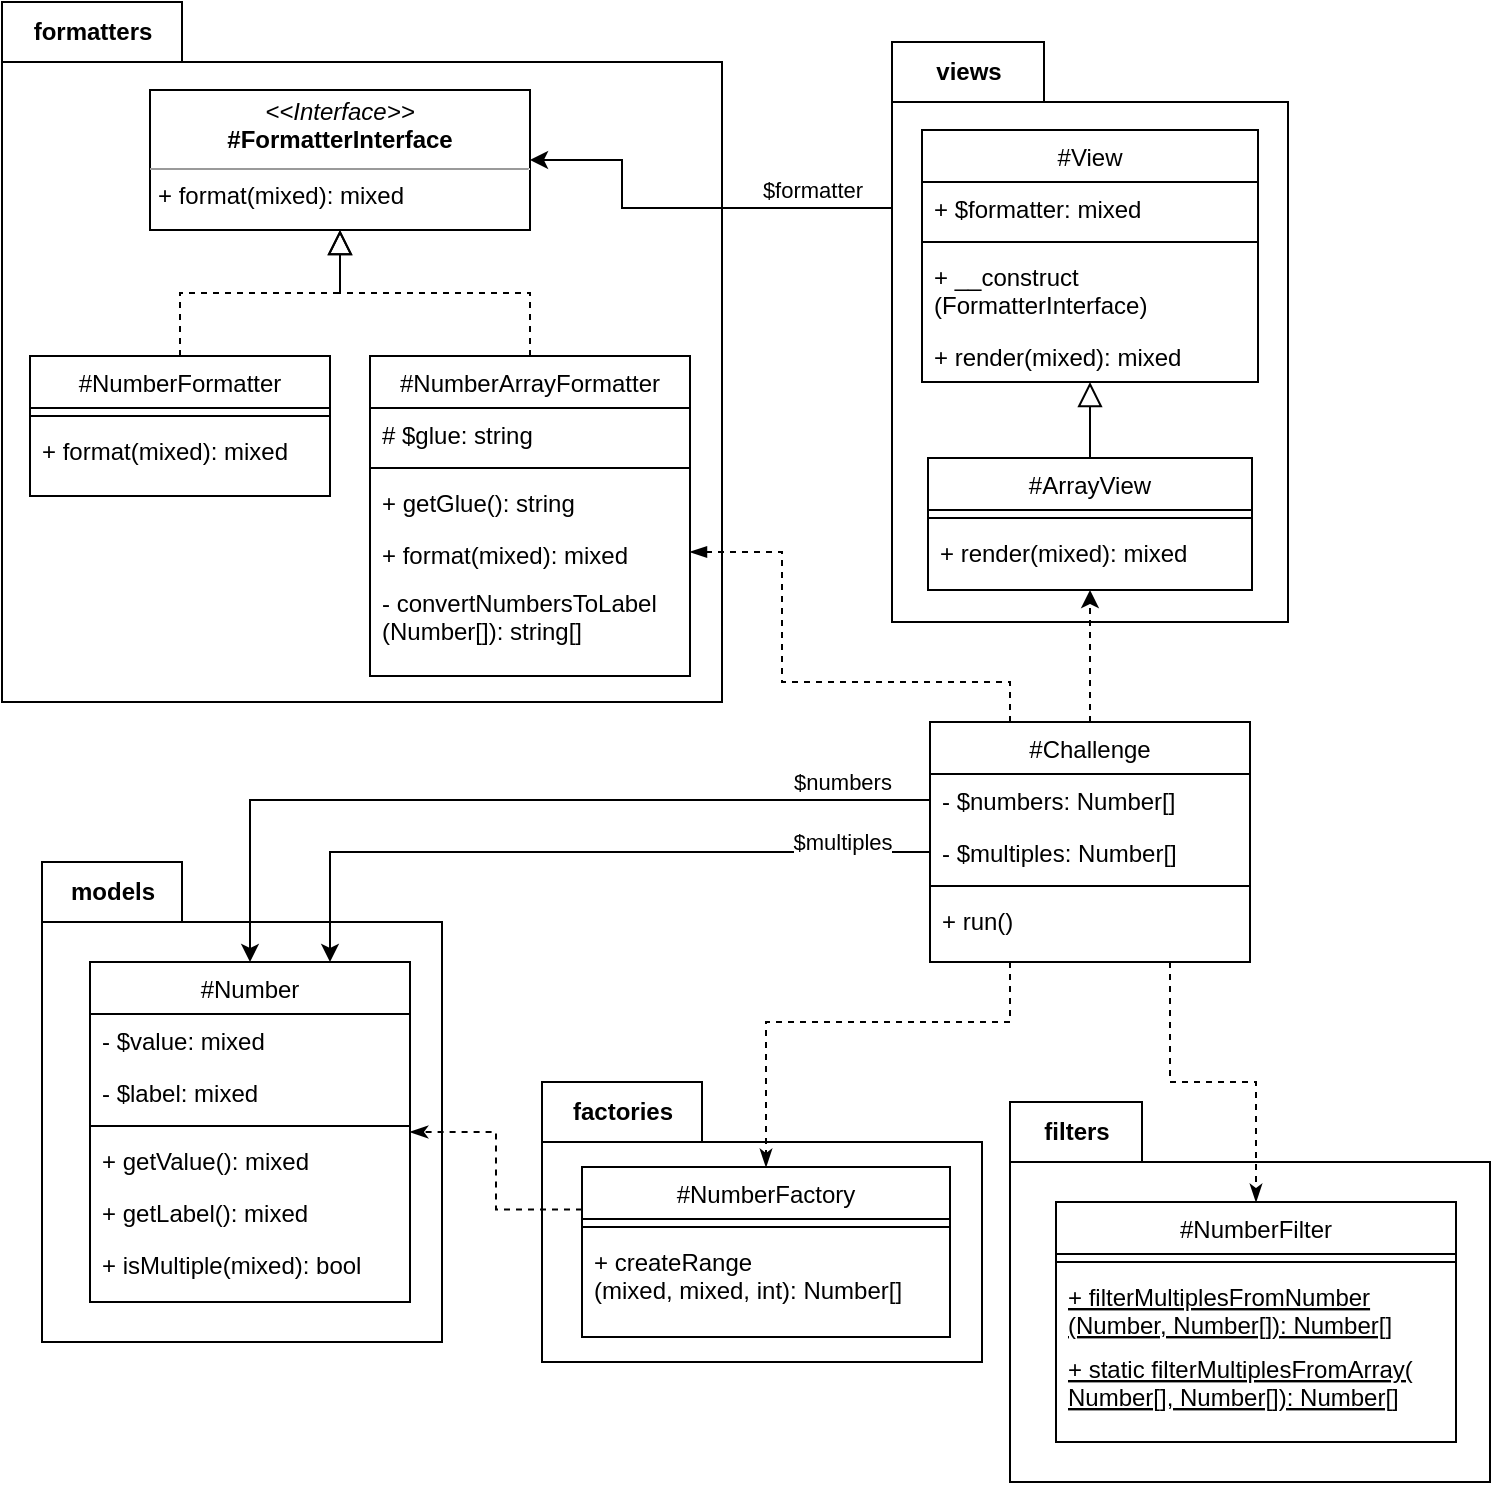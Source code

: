 <mxfile version="13.10.0" type="embed">
    <diagram id="C5RBs43oDa-KdzZeNtuy" name="Page-1">
        <mxGraphModel dx="727" dy="907" grid="1" gridSize="10" guides="1" tooltips="1" connect="1" arrows="1" fold="1" page="1" pageScale="1" pageWidth="827" pageHeight="1169" math="0" shadow="0">
            <root>
                <mxCell id="WIyWlLk6GJQsqaUBKTNV-0"/>
                <mxCell id="WIyWlLk6GJQsqaUBKTNV-1" parent="WIyWlLk6GJQsqaUBKTNV-0"/>
                <mxCell id="zkfFHV4jXpPFQw0GAbJ--17" value="#Challenge" style="swimlane;fontStyle=0;align=center;verticalAlign=top;childLayout=stackLayout;horizontal=1;startSize=26;horizontalStack=0;resizeParent=1;resizeLast=0;collapsible=1;marginBottom=0;rounded=0;shadow=0;strokeWidth=1;" parent="WIyWlLk6GJQsqaUBKTNV-1" vertex="1">
                    <mxGeometry x="504" y="370" width="160" height="120" as="geometry">
                        <mxRectangle x="550" y="140" width="160" height="26" as="alternateBounds"/>
                    </mxGeometry>
                </mxCell>
                <mxCell id="zkfFHV4jXpPFQw0GAbJ--21" value="- $numbers: Number[]" style="text;align=left;verticalAlign=top;spacingLeft=4;spacingRight=4;overflow=hidden;rotatable=0;points=[[0,0.5],[1,0.5]];portConstraint=eastwest;rounded=0;shadow=0;html=0;" parent="zkfFHV4jXpPFQw0GAbJ--17" vertex="1">
                    <mxGeometry y="26" width="160" height="26" as="geometry"/>
                </mxCell>
                <mxCell id="zkfFHV4jXpPFQw0GAbJ--22" value="- $multiples: Number[]" style="text;align=left;verticalAlign=top;spacingLeft=4;spacingRight=4;overflow=hidden;rotatable=0;points=[[0,0.5],[1,0.5]];portConstraint=eastwest;rounded=0;shadow=0;html=0;" parent="zkfFHV4jXpPFQw0GAbJ--17" vertex="1">
                    <mxGeometry y="52" width="160" height="26" as="geometry"/>
                </mxCell>
                <mxCell id="zkfFHV4jXpPFQw0GAbJ--23" value="" style="line;html=1;strokeWidth=1;align=left;verticalAlign=middle;spacingTop=-1;spacingLeft=3;spacingRight=3;rotatable=0;labelPosition=right;points=[];portConstraint=eastwest;" parent="zkfFHV4jXpPFQw0GAbJ--17" vertex="1">
                    <mxGeometry y="78" width="160" height="8" as="geometry"/>
                </mxCell>
                <mxCell id="zkfFHV4jXpPFQw0GAbJ--24" value="+ run()" style="text;align=left;verticalAlign=top;spacingLeft=4;spacingRight=4;overflow=hidden;rotatable=0;points=[[0,0.5],[1,0.5]];portConstraint=eastwest;" parent="zkfFHV4jXpPFQw0GAbJ--17" vertex="1">
                    <mxGeometry y="86" width="160" height="26" as="geometry"/>
                </mxCell>
                <mxCell id="39" value="" style="group" vertex="1" connectable="0" parent="WIyWlLk6GJQsqaUBKTNV-1">
                    <mxGeometry x="310" y="550" width="220" height="140" as="geometry"/>
                </mxCell>
                <mxCell id="35" value="factories" style="shape=folder;fontStyle=1;tabWidth=80;tabHeight=30;tabPosition=left;html=1;boundedLbl=1;labelInHeader=1;container=0;" vertex="1" parent="39">
                    <mxGeometry width="220" height="140" as="geometry"/>
                </mxCell>
                <mxCell id="12" value="#NumberFactory" style="swimlane;fontStyle=0;align=center;verticalAlign=top;childLayout=stackLayout;horizontal=1;startSize=26;horizontalStack=0;resizeParent=1;resizeLast=0;collapsible=1;marginBottom=0;rounded=0;shadow=0;strokeWidth=1;" parent="39" vertex="1">
                    <mxGeometry x="20" y="42.5" width="184" height="85" as="geometry">
                        <mxRectangle x="230" y="140" width="160" height="26" as="alternateBounds"/>
                    </mxGeometry>
                </mxCell>
                <mxCell id="14" value="" style="line;html=1;strokeWidth=1;align=left;verticalAlign=middle;spacingTop=-1;spacingLeft=3;spacingRight=3;rotatable=0;labelPosition=right;points=[];portConstraint=eastwest;" parent="12" vertex="1">
                    <mxGeometry y="26" width="184" height="8" as="geometry"/>
                </mxCell>
                <mxCell id="15" value="+ createRange&#10;(mixed, mixed, int): Number[]" style="text;align=left;verticalAlign=top;spacingLeft=4;spacingRight=4;overflow=hidden;rotatable=0;points=[[0,0.5],[1,0.5]];portConstraint=eastwest;" parent="12" vertex="1">
                    <mxGeometry y="34" width="184" height="36" as="geometry"/>
                </mxCell>
                <mxCell id="17" style="edgeStyle=orthogonalEdgeStyle;rounded=0;orthogonalLoop=1;jettySize=auto;html=1;dashed=1;endArrow=classicThin;endFill=1;strokeWidth=1;entryX=0.5;entryY=0;entryDx=0;entryDy=0;" parent="WIyWlLk6GJQsqaUBKTNV-1" target="12" edge="1">
                    <mxGeometry relative="1" as="geometry">
                        <mxPoint x="544" y="490" as="sourcePoint"/>
                        <mxPoint x="414" y="540" as="targetPoint"/>
                        <Array as="points">
                            <mxPoint x="544" y="520"/>
                            <mxPoint x="422" y="520"/>
                        </Array>
                    </mxGeometry>
                </mxCell>
                <mxCell id="42" value="" style="group" vertex="1" connectable="0" parent="WIyWlLk6GJQsqaUBKTNV-1">
                    <mxGeometry x="544" y="560" width="240" height="190" as="geometry"/>
                </mxCell>
                <mxCell id="40" value="filters" style="shape=folder;fontStyle=1;tabWidth=66;tabHeight=30;tabPosition=left;html=1;boundedLbl=1;labelInHeader=1;" vertex="1" parent="42">
                    <mxGeometry width="240" height="190" as="geometry"/>
                </mxCell>
                <mxCell id="gjapZwtdhgbYDjBmPbfs-17" value="#NumberFilter" style="swimlane;fontStyle=0;align=center;verticalAlign=top;childLayout=stackLayout;horizontal=1;startSize=26;horizontalStack=0;resizeParent=1;resizeLast=0;collapsible=1;marginBottom=0;rounded=0;shadow=0;strokeWidth=1;" parent="42" vertex="1">
                    <mxGeometry x="23" y="50" width="200" height="120" as="geometry">
                        <mxRectangle x="230" y="140" width="160" height="26" as="alternateBounds"/>
                    </mxGeometry>
                </mxCell>
                <mxCell id="gjapZwtdhgbYDjBmPbfs-19" value="" style="line;html=1;strokeWidth=1;align=left;verticalAlign=middle;spacingTop=-1;spacingLeft=3;spacingRight=3;rotatable=0;labelPosition=right;points=[];portConstraint=eastwest;" parent="gjapZwtdhgbYDjBmPbfs-17" vertex="1">
                    <mxGeometry y="26" width="200" height="8" as="geometry"/>
                </mxCell>
                <mxCell id="gjapZwtdhgbYDjBmPbfs-20" value="+ filterMultiplesFromNumber&#10;(Number, Number[]): Number[]" style="text;align=left;verticalAlign=top;spacingLeft=4;spacingRight=4;overflow=hidden;rotatable=0;points=[[0,0.5],[1,0.5]];portConstraint=eastwest;fontStyle=4" parent="gjapZwtdhgbYDjBmPbfs-17" vertex="1">
                    <mxGeometry y="34" width="200" height="36" as="geometry"/>
                </mxCell>
                <mxCell id="gjapZwtdhgbYDjBmPbfs-21" value="+ static filterMultiplesFromArray(&#10;Number[], Number[]): Number[]" style="text;align=left;verticalAlign=top;spacingLeft=4;spacingRight=4;overflow=hidden;rotatable=0;points=[[0,0.5],[1,0.5]];portConstraint=eastwest;fontStyle=4" parent="gjapZwtdhgbYDjBmPbfs-17" vertex="1">
                    <mxGeometry y="70" width="200" height="40" as="geometry"/>
                </mxCell>
                <mxCell id="gjapZwtdhgbYDjBmPbfs-26" style="edgeStyle=orthogonalEdgeStyle;rounded=0;orthogonalLoop=1;jettySize=auto;html=1;dashed=1;endArrow=classicThin;endFill=1;strokeWidth=1;entryX=0.5;entryY=0;entryDx=0;entryDy=0;exitX=0.75;exitY=1;exitDx=0;exitDy=0;" parent="WIyWlLk6GJQsqaUBKTNV-1" source="zkfFHV4jXpPFQw0GAbJ--17" target="gjapZwtdhgbYDjBmPbfs-17" edge="1">
                    <mxGeometry relative="1" as="geometry"/>
                </mxCell>
                <mxCell id="50" value="" style="group" vertex="1" connectable="0" parent="WIyWlLk6GJQsqaUBKTNV-1">
                    <mxGeometry x="40" y="10" width="360" height="350" as="geometry"/>
                </mxCell>
                <mxCell id="43" value="formatters" style="shape=folder;fontStyle=1;tabWidth=90;tabHeight=30;tabPosition=left;html=1;boundedLbl=1;labelInHeader=1;" vertex="1" parent="50">
                    <mxGeometry width="360" height="350" as="geometry"/>
                </mxCell>
                <mxCell id="gjapZwtdhgbYDjBmPbfs-0" value="#NumberFormatter" style="swimlane;fontStyle=0;align=center;verticalAlign=top;childLayout=stackLayout;horizontal=1;startSize=26;horizontalStack=0;resizeParent=1;resizeLast=0;collapsible=1;marginBottom=0;rounded=0;shadow=0;strokeWidth=1;" parent="50" vertex="1">
                    <mxGeometry x="14" y="177" width="150" height="70" as="geometry">
                        <mxRectangle x="550" y="140" width="160" height="26" as="alternateBounds"/>
                    </mxGeometry>
                </mxCell>
                <mxCell id="gjapZwtdhgbYDjBmPbfs-3" value="" style="line;html=1;strokeWidth=1;align=left;verticalAlign=middle;spacingTop=-1;spacingLeft=3;spacingRight=3;rotatable=0;labelPosition=right;points=[];portConstraint=eastwest;" parent="gjapZwtdhgbYDjBmPbfs-0" vertex="1">
                    <mxGeometry y="26" width="150" height="8" as="geometry"/>
                </mxCell>
                <mxCell id="gjapZwtdhgbYDjBmPbfs-4" value="+ format(mixed): mixed" style="text;align=left;verticalAlign=top;spacingLeft=4;spacingRight=4;overflow=hidden;rotatable=0;points=[[0,0.5],[1,0.5]];portConstraint=eastwest;" parent="gjapZwtdhgbYDjBmPbfs-0" vertex="1">
                    <mxGeometry y="34" width="150" height="26" as="geometry"/>
                </mxCell>
                <mxCell id="0" value="&lt;p style=&quot;margin: 0px ; margin-top: 4px ; text-align: center&quot;&gt;&lt;i&gt;&amp;lt;&amp;lt;Interface&amp;gt;&amp;gt;&lt;/i&gt;&lt;br&gt;&lt;b&gt;#&lt;/b&gt;&lt;b&gt;FormatterInterface&lt;/b&gt;&lt;/p&gt;&lt;hr size=&quot;1&quot;&gt;&lt;p style=&quot;margin: 0px ; margin-left: 4px&quot;&gt;&lt;/p&gt;&lt;p style=&quot;margin: 0px ; margin-left: 4px&quot;&gt;+ format(mixed): mixed&lt;/p&gt;" style="verticalAlign=top;align=left;overflow=fill;fontSize=12;fontFamily=Helvetica;html=1;" parent="50" vertex="1">
                    <mxGeometry x="74" y="44" width="190" height="70" as="geometry"/>
                </mxCell>
                <mxCell id="1" value="#NumberArrayFormatter" style="swimlane;fontStyle=0;align=center;verticalAlign=top;childLayout=stackLayout;horizontal=1;startSize=26;horizontalStack=0;resizeParent=1;resizeLast=0;collapsible=1;marginBottom=0;rounded=0;shadow=0;strokeWidth=1;" parent="50" vertex="1">
                    <mxGeometry x="184" y="177" width="160" height="160" as="geometry">
                        <mxRectangle x="550" y="140" width="160" height="26" as="alternateBounds"/>
                    </mxGeometry>
                </mxCell>
                <mxCell id="5" value="# $glue: string" style="text;align=left;verticalAlign=top;spacingLeft=4;spacingRight=4;overflow=hidden;rotatable=0;points=[[0,0.5],[1,0.5]];portConstraint=eastwest;" parent="1" vertex="1">
                    <mxGeometry y="26" width="160" height="26" as="geometry"/>
                </mxCell>
                <mxCell id="2" value="" style="line;html=1;strokeWidth=1;align=left;verticalAlign=middle;spacingTop=-1;spacingLeft=3;spacingRight=3;rotatable=0;labelPosition=right;points=[];portConstraint=eastwest;" parent="1" vertex="1">
                    <mxGeometry y="52" width="160" height="8" as="geometry"/>
                </mxCell>
                <mxCell id="3" value="+ getGlue(): string" style="text;align=left;verticalAlign=top;spacingLeft=4;spacingRight=4;overflow=hidden;rotatable=0;points=[[0,0.5],[1,0.5]];portConstraint=eastwest;" parent="1" vertex="1">
                    <mxGeometry y="60" width="160" height="26" as="geometry"/>
                </mxCell>
                <mxCell id="6" value="+ format(mixed): mixed" style="text;align=left;verticalAlign=top;spacingLeft=4;spacingRight=4;overflow=hidden;rotatable=0;points=[[0,0.5],[1,0.5]];portConstraint=eastwest;" parent="1" vertex="1">
                    <mxGeometry y="86" width="160" height="24" as="geometry"/>
                </mxCell>
                <mxCell id="7" value="- convertNumbersToLabel&#10;(Number[]): string[]" style="text;align=left;verticalAlign=top;spacingLeft=4;spacingRight=4;overflow=hidden;rotatable=0;points=[[0,0.5],[1,0.5]];portConstraint=eastwest;" parent="1" vertex="1">
                    <mxGeometry y="110" width="160" height="40" as="geometry"/>
                </mxCell>
                <mxCell id="gjapZwtdhgbYDjBmPbfs-16" value="" style="endArrow=block;endSize=10;endFill=0;shadow=0;strokeWidth=1;rounded=0;edgeStyle=elbowEdgeStyle;elbow=vertical;entryX=0.5;entryY=1;entryDx=0;entryDy=0;dashed=1;" parent="50" source="gjapZwtdhgbYDjBmPbfs-0" target="0" edge="1">
                    <mxGeometry width="160" relative="1" as="geometry">
                        <mxPoint x="254" y="220" as="sourcePoint"/>
                        <mxPoint x="254" y="130" as="targetPoint"/>
                    </mxGeometry>
                </mxCell>
                <mxCell id="8" value="" style="endArrow=block;endSize=10;endFill=0;shadow=0;strokeWidth=1;rounded=0;edgeStyle=elbowEdgeStyle;elbow=vertical;dashed=1;exitX=0.5;exitY=0;exitDx=0;exitDy=0;entryX=0.5;entryY=1;entryDx=0;entryDy=0;" parent="50" source="1" target="0" edge="1">
                    <mxGeometry width="160" relative="1" as="geometry">
                        <mxPoint x="109" y="200" as="sourcePoint"/>
                        <mxPoint x="244" y="160" as="targetPoint"/>
                    </mxGeometry>
                </mxCell>
                <mxCell id="gjapZwtdhgbYDjBmPbfs-6" value="$formatter" style="edgeStyle=orthogonalEdgeStyle;rounded=0;orthogonalLoop=1;jettySize=auto;html=1;exitX=0;exitY=0.5;exitDx=0;exitDy=0;entryX=1;entryY=0.5;entryDx=0;entryDy=0;" parent="WIyWlLk6GJQsqaUBKTNV-1" source="zkfFHV4jXpPFQw0GAbJ--1" target="0" edge="1">
                    <mxGeometry x="-0.5" y="-9" relative="1" as="geometry">
                        <Array as="points">
                            <mxPoint x="350" y="113"/>
                            <mxPoint x="350" y="89"/>
                        </Array>
                        <mxPoint as="offset"/>
                    </mxGeometry>
                </mxCell>
                <mxCell id="10" style="edgeStyle=orthogonalEdgeStyle;rounded=0;orthogonalLoop=1;jettySize=auto;html=1;entryX=1;entryY=0.5;entryDx=0;entryDy=0;dashed=1;endArrow=blockThin;endFill=1;strokeWidth=1;exitX=0.25;exitY=0;exitDx=0;exitDy=0;" parent="WIyWlLk6GJQsqaUBKTNV-1" source="zkfFHV4jXpPFQw0GAbJ--17" target="6" edge="1">
                    <mxGeometry relative="1" as="geometry">
                        <mxPoint x="454" y="330" as="sourcePoint"/>
                        <mxPoint x="487" y="290" as="targetPoint"/>
                        <Array as="points">
                            <mxPoint x="544" y="350"/>
                            <mxPoint x="430" y="350"/>
                            <mxPoint x="430" y="285"/>
                        </Array>
                    </mxGeometry>
                </mxCell>
                <mxCell id="57" value="" style="group" vertex="1" connectable="0" parent="WIyWlLk6GJQsqaUBKTNV-1">
                    <mxGeometry x="60" y="440" width="200" height="240" as="geometry"/>
                </mxCell>
                <mxCell id="54" value="models" style="shape=folder;fontStyle=1;tabWidth=70;tabHeight=30;tabPosition=left;html=1;boundedLbl=1;labelInHeader=1;" vertex="1" parent="57">
                    <mxGeometry width="200" height="240" as="geometry"/>
                </mxCell>
                <mxCell id="21" value="#Number" style="swimlane;fontStyle=0;align=center;verticalAlign=top;childLayout=stackLayout;horizontal=1;startSize=26;horizontalStack=0;resizeParent=1;resizeLast=0;collapsible=1;marginBottom=0;rounded=0;shadow=0;strokeWidth=1;" parent="57" vertex="1">
                    <mxGeometry x="24" y="50" width="160" height="170" as="geometry">
                        <mxRectangle x="550" y="140" width="160" height="26" as="alternateBounds"/>
                    </mxGeometry>
                </mxCell>
                <mxCell id="22" value="- $value: mixed" style="text;align=left;verticalAlign=top;spacingLeft=4;spacingRight=4;overflow=hidden;rotatable=0;points=[[0,0.5],[1,0.5]];portConstraint=eastwest;rounded=0;shadow=0;html=0;" parent="21" vertex="1">
                    <mxGeometry y="26" width="160" height="26" as="geometry"/>
                </mxCell>
                <mxCell id="23" value="- $label: mixed" style="text;align=left;verticalAlign=top;spacingLeft=4;spacingRight=4;overflow=hidden;rotatable=0;points=[[0,0.5],[1,0.5]];portConstraint=eastwest;rounded=0;shadow=0;html=0;" parent="21" vertex="1">
                    <mxGeometry y="52" width="160" height="26" as="geometry"/>
                </mxCell>
                <mxCell id="24" value="" style="line;html=1;strokeWidth=1;align=left;verticalAlign=middle;spacingTop=-1;spacingLeft=3;spacingRight=3;rotatable=0;labelPosition=right;points=[];portConstraint=eastwest;" parent="21" vertex="1">
                    <mxGeometry y="78" width="160" height="8" as="geometry"/>
                </mxCell>
                <mxCell id="25" value="+ getValue(): mixed" style="text;align=left;verticalAlign=top;spacingLeft=4;spacingRight=4;overflow=hidden;rotatable=0;points=[[0,0.5],[1,0.5]];portConstraint=eastwest;" parent="21" vertex="1">
                    <mxGeometry y="86" width="160" height="26" as="geometry"/>
                </mxCell>
                <mxCell id="26" value="+ getLabel(): mixed" style="text;align=left;verticalAlign=top;spacingLeft=4;spacingRight=4;overflow=hidden;rotatable=0;points=[[0,0.5],[1,0.5]];portConstraint=eastwest;" parent="21" vertex="1">
                    <mxGeometry y="112" width="160" height="26" as="geometry"/>
                </mxCell>
                <mxCell id="27" value="+ isMultiple(mixed): bool" style="text;align=left;verticalAlign=top;spacingLeft=4;spacingRight=4;overflow=hidden;rotatable=0;points=[[0,0.5],[1,0.5]];portConstraint=eastwest;" parent="21" vertex="1">
                    <mxGeometry y="138" width="160" height="26" as="geometry"/>
                </mxCell>
                <mxCell id="28" value="$numbers" style="edgeStyle=orthogonalEdgeStyle;rounded=0;orthogonalLoop=1;jettySize=auto;html=1;exitX=0;exitY=0.5;exitDx=0;exitDy=0;entryX=0.5;entryY=0;entryDx=0;entryDy=0;" parent="WIyWlLk6GJQsqaUBKTNV-1" source="zkfFHV4jXpPFQw0GAbJ--21" target="21" edge="1">
                    <mxGeometry x="-0.791" y="-9" relative="1" as="geometry">
                        <mxPoint x="434" y="430" as="sourcePoint"/>
                        <mxPoint x="254" y="460" as="targetPoint"/>
                        <Array as="points">
                            <mxPoint x="164" y="409"/>
                        </Array>
                        <mxPoint as="offset"/>
                    </mxGeometry>
                </mxCell>
                <mxCell id="30" value="$multiples" style="edgeStyle=orthogonalEdgeStyle;rounded=0;orthogonalLoop=1;jettySize=auto;html=1;exitX=0;exitY=0.5;exitDx=0;exitDy=0;entryX=0.75;entryY=0;entryDx=0;entryDy=0;" parent="WIyWlLk6GJQsqaUBKTNV-1" source="zkfFHV4jXpPFQw0GAbJ--22" target="21" edge="1">
                    <mxGeometry x="-0.752" y="-5" relative="1" as="geometry">
                        <mxPoint x="454" y="390" as="sourcePoint"/>
                        <mxPoint x="114" y="531" as="targetPoint"/>
                        <Array as="points">
                            <mxPoint x="204" y="435"/>
                        </Array>
                        <mxPoint as="offset"/>
                    </mxGeometry>
                </mxCell>
                <mxCell id="32" style="edgeStyle=orthogonalEdgeStyle;rounded=0;orthogonalLoop=1;jettySize=auto;html=1;dashed=1;endArrow=classicThin;endFill=1;strokeWidth=1;exitX=0;exitY=0.25;exitDx=0;exitDy=0;" edge="1" parent="WIyWlLk6GJQsqaUBKTNV-1" source="12" target="21">
                    <mxGeometry relative="1" as="geometry">
                        <mxPoint x="554" y="440" as="sourcePoint"/>
                        <mxPoint x="475" y="520" as="targetPoint"/>
                    </mxGeometry>
                </mxCell>
                <mxCell id="79" value="" style="group" vertex="1" connectable="0" parent="WIyWlLk6GJQsqaUBKTNV-1">
                    <mxGeometry x="485" y="30" width="198" height="290" as="geometry"/>
                </mxCell>
                <mxCell id="51" value="views" style="shape=folder;fontStyle=1;tabWidth=76;tabHeight=30;tabPosition=left;html=1;boundedLbl=1;labelInHeader=1;" vertex="1" parent="79">
                    <mxGeometry width="198" height="290" as="geometry"/>
                </mxCell>
                <mxCell id="zkfFHV4jXpPFQw0GAbJ--0" value="#View" style="swimlane;fontStyle=0;align=center;verticalAlign=top;childLayout=stackLayout;horizontal=1;startSize=26;horizontalStack=0;resizeParent=1;resizeLast=0;collapsible=1;marginBottom=0;rounded=0;shadow=0;strokeWidth=1;" parent="79" vertex="1">
                    <mxGeometry x="15" y="44" width="168" height="126" as="geometry">
                        <mxRectangle x="230" y="140" width="160" height="26" as="alternateBounds"/>
                    </mxGeometry>
                </mxCell>
                <mxCell id="zkfFHV4jXpPFQw0GAbJ--1" value="+ $formatter: mixed" style="text;align=left;verticalAlign=top;spacingLeft=4;spacingRight=4;overflow=hidden;rotatable=0;points=[[0,0.5],[1,0.5]];portConstraint=eastwest;" parent="zkfFHV4jXpPFQw0GAbJ--0" vertex="1">
                    <mxGeometry y="26" width="168" height="26" as="geometry"/>
                </mxCell>
                <mxCell id="zkfFHV4jXpPFQw0GAbJ--4" value="" style="line;html=1;strokeWidth=1;align=left;verticalAlign=middle;spacingTop=-1;spacingLeft=3;spacingRight=3;rotatable=0;labelPosition=right;points=[];portConstraint=eastwest;" parent="zkfFHV4jXpPFQw0GAbJ--0" vertex="1">
                    <mxGeometry y="52" width="168" height="8" as="geometry"/>
                </mxCell>
                <mxCell id="zkfFHV4jXpPFQw0GAbJ--5" value="+ __construct&#10;(FormatterInterface)" style="text;align=left;verticalAlign=top;spacingLeft=4;spacingRight=4;overflow=hidden;rotatable=0;points=[[0,0.5],[1,0.5]];portConstraint=eastwest;" parent="zkfFHV4jXpPFQw0GAbJ--0" vertex="1">
                    <mxGeometry y="60" width="168" height="40" as="geometry"/>
                </mxCell>
                <mxCell id="70" value="+ render(mixed): mixed" style="text;align=left;verticalAlign=top;spacingLeft=4;spacingRight=4;overflow=hidden;rotatable=0;points=[[0,0.5],[1,0.5]];portConstraint=eastwest;" vertex="1" parent="zkfFHV4jXpPFQw0GAbJ--0">
                    <mxGeometry y="100" width="168" height="26" as="geometry"/>
                </mxCell>
                <mxCell id="zkfFHV4jXpPFQw0GAbJ--13" value="#ArrayView" style="swimlane;fontStyle=0;align=center;verticalAlign=top;childLayout=stackLayout;horizontal=1;startSize=26;horizontalStack=0;resizeParent=1;resizeLast=0;collapsible=1;marginBottom=0;rounded=0;shadow=0;strokeWidth=1;" parent="79" vertex="1">
                    <mxGeometry x="18" y="208" width="162" height="66" as="geometry">
                        <mxRectangle x="340" y="380" width="170" height="26" as="alternateBounds"/>
                    </mxGeometry>
                </mxCell>
                <mxCell id="zkfFHV4jXpPFQw0GAbJ--15" value="" style="line;html=1;strokeWidth=1;align=left;verticalAlign=middle;spacingTop=-1;spacingLeft=3;spacingRight=3;rotatable=0;labelPosition=right;points=[];portConstraint=eastwest;" parent="zkfFHV4jXpPFQw0GAbJ--13" vertex="1">
                    <mxGeometry y="26" width="162" height="8" as="geometry"/>
                </mxCell>
                <mxCell id="zkfFHV4jXpPFQw0GAbJ--14" value="+ render(mixed): mixed" style="text;align=left;verticalAlign=top;spacingLeft=4;spacingRight=4;overflow=hidden;rotatable=0;points=[[0,0.5],[1,0.5]];portConstraint=eastwest;" parent="zkfFHV4jXpPFQw0GAbJ--13" vertex="1">
                    <mxGeometry y="34" width="162" height="26" as="geometry"/>
                </mxCell>
                <mxCell id="zkfFHV4jXpPFQw0GAbJ--16" value="" style="endArrow=block;endSize=10;endFill=0;shadow=0;strokeWidth=1;rounded=0;edgeStyle=elbowEdgeStyle;elbow=vertical;" parent="79" source="zkfFHV4jXpPFQw0GAbJ--13" target="zkfFHV4jXpPFQw0GAbJ--0" edge="1">
                    <mxGeometry width="160" as="geometry">
                        <mxPoint x="384" y="303" as="sourcePoint"/>
                        <mxPoint x="484" y="201" as="targetPoint"/>
                    </mxGeometry>
                </mxCell>
                <mxCell id="58" style="edgeStyle=orthogonalEdgeStyle;rounded=0;orthogonalLoop=1;jettySize=auto;html=1;exitX=0.5;exitY=0;exitDx=0;exitDy=0;entryX=0.5;entryY=1;entryDx=0;entryDy=0;dashed=1;" edge="1" parent="WIyWlLk6GJQsqaUBKTNV-1" source="zkfFHV4jXpPFQw0GAbJ--17" target="zkfFHV4jXpPFQw0GAbJ--13">
                    <mxGeometry relative="1" as="geometry"/>
                </mxCell>
            </root>
        </mxGraphModel>
    </diagram>
</mxfile>